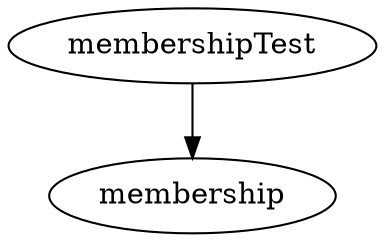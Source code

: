 /* Created by mdot for Matlab */
digraph m2html {
  membershipTest -> membership;

  membership [URL="membership.html"];
  membershipTest [URL="membershipTest.html"];
}